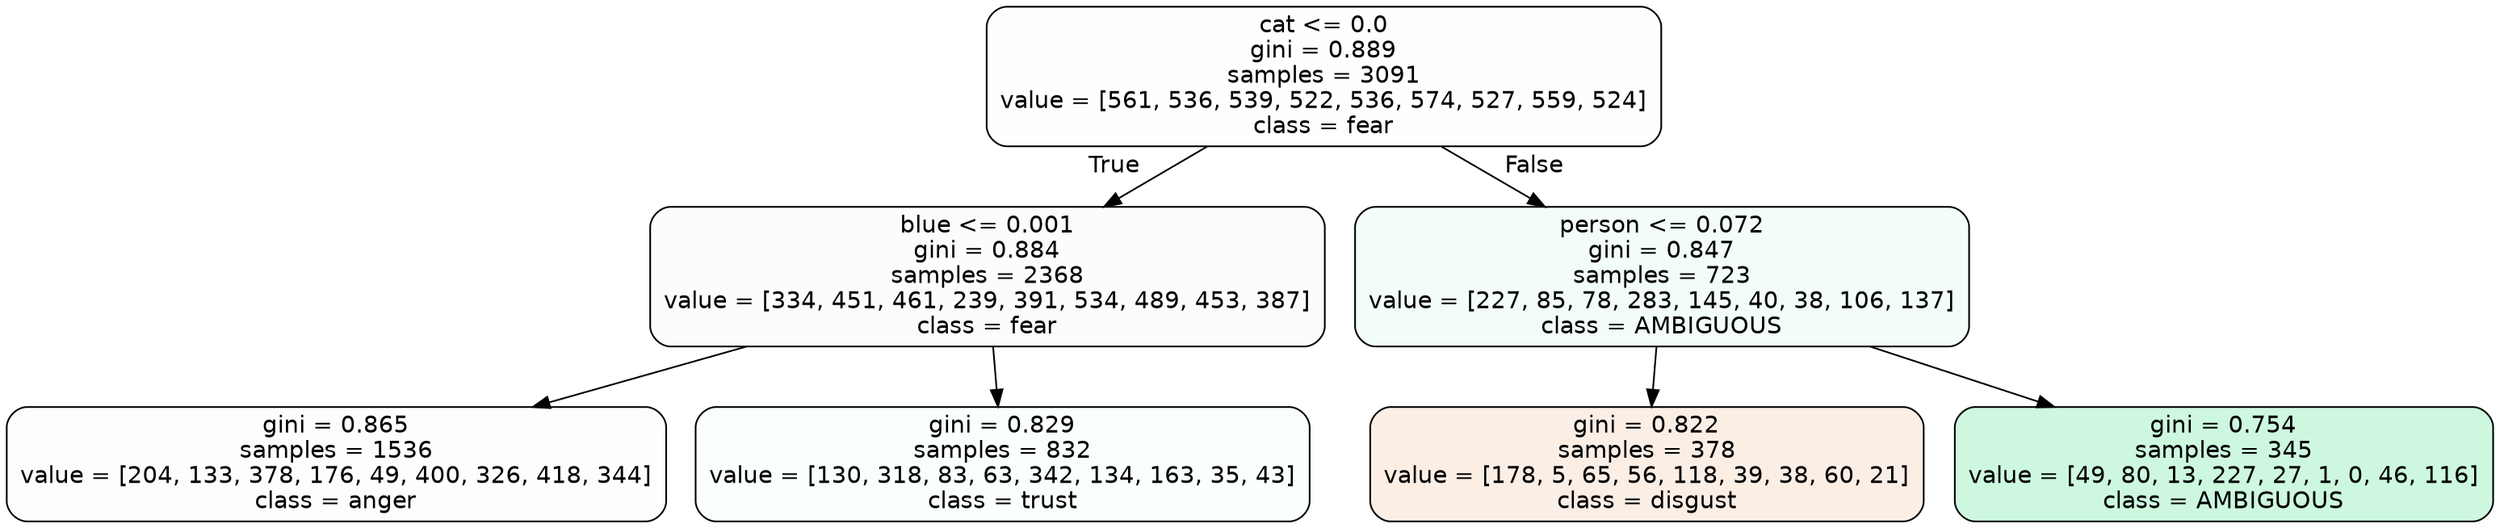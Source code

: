 digraph Tree {
node [shape=box, style="filled, rounded", color="black", fontname=helvetica] ;
edge [fontname=helvetica] ;
0 [label="cat <= 0.0\ngini = 0.889\nsamples = 3091\nvalue = [561, 536, 539, 522, 536, 574, 527, 559, 524]\nclass = fear", fillcolor="#3964e501"] ;
1 [label="blue <= 0.001\ngini = 0.884\nsamples = 2368\nvalue = [334, 451, 461, 239, 391, 534, 489, 453, 387]\nclass = fear", fillcolor="#3964e504"] ;
0 -> 1 [labeldistance=2.5, labelangle=45, headlabel="True"] ;
2 [label="gini = 0.865\nsamples = 1536\nvalue = [204, 133, 378, 176, 49, 400, 326, 418, 344]\nclass = anger", fillcolor="#e539d702"] ;
1 -> 2 ;
3 [label="gini = 0.829\nsamples = 832\nvalue = [130, 318, 83, 63, 342, 134, 163, 35, 43]\nclass = trust", fillcolor="#39d7e506"] ;
1 -> 3 ;
4 [label="person <= 0.072\ngini = 0.847\nsamples = 723\nvalue = [227, 85, 78, 283, 145, 40, 38, 106, 137]\nclass = AMBIGUOUS", fillcolor="#39e58110"] ;
0 -> 4 [labeldistance=2.5, labelangle=-45, headlabel="False"] ;
5 [label="gini = 0.822\nsamples = 378\nvalue = [178, 5, 65, 56, 118, 39, 38, 60, 21]\nclass = disgust", fillcolor="#e5813921"] ;
4 -> 5 ;
6 [label="gini = 0.754\nsamples = 345\nvalue = [49, 80, 13, 227, 27, 1, 0, 46, 116]\nclass = AMBIGUOUS", fillcolor="#39e58140"] ;
4 -> 6 ;
}